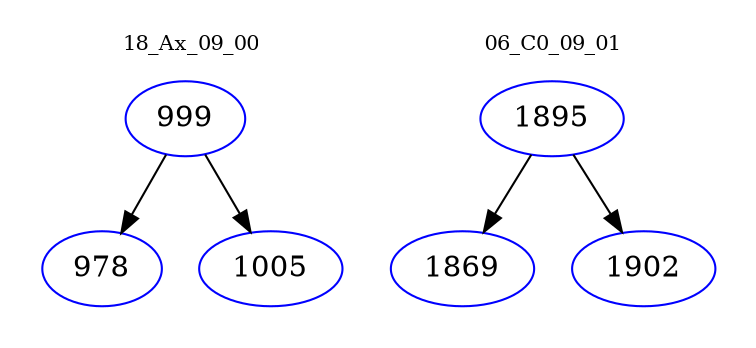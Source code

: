 digraph{
subgraph cluster_0 {
color = white
label = "18_Ax_09_00";
fontsize=10;
T0_999 [label="999", color="blue"]
T0_999 -> T0_978 [color="black"]
T0_978 [label="978", color="blue"]
T0_999 -> T0_1005 [color="black"]
T0_1005 [label="1005", color="blue"]
}
subgraph cluster_1 {
color = white
label = "06_C0_09_01";
fontsize=10;
T1_1895 [label="1895", color="blue"]
T1_1895 -> T1_1869 [color="black"]
T1_1869 [label="1869", color="blue"]
T1_1895 -> T1_1902 [color="black"]
T1_1902 [label="1902", color="blue"]
}
}
